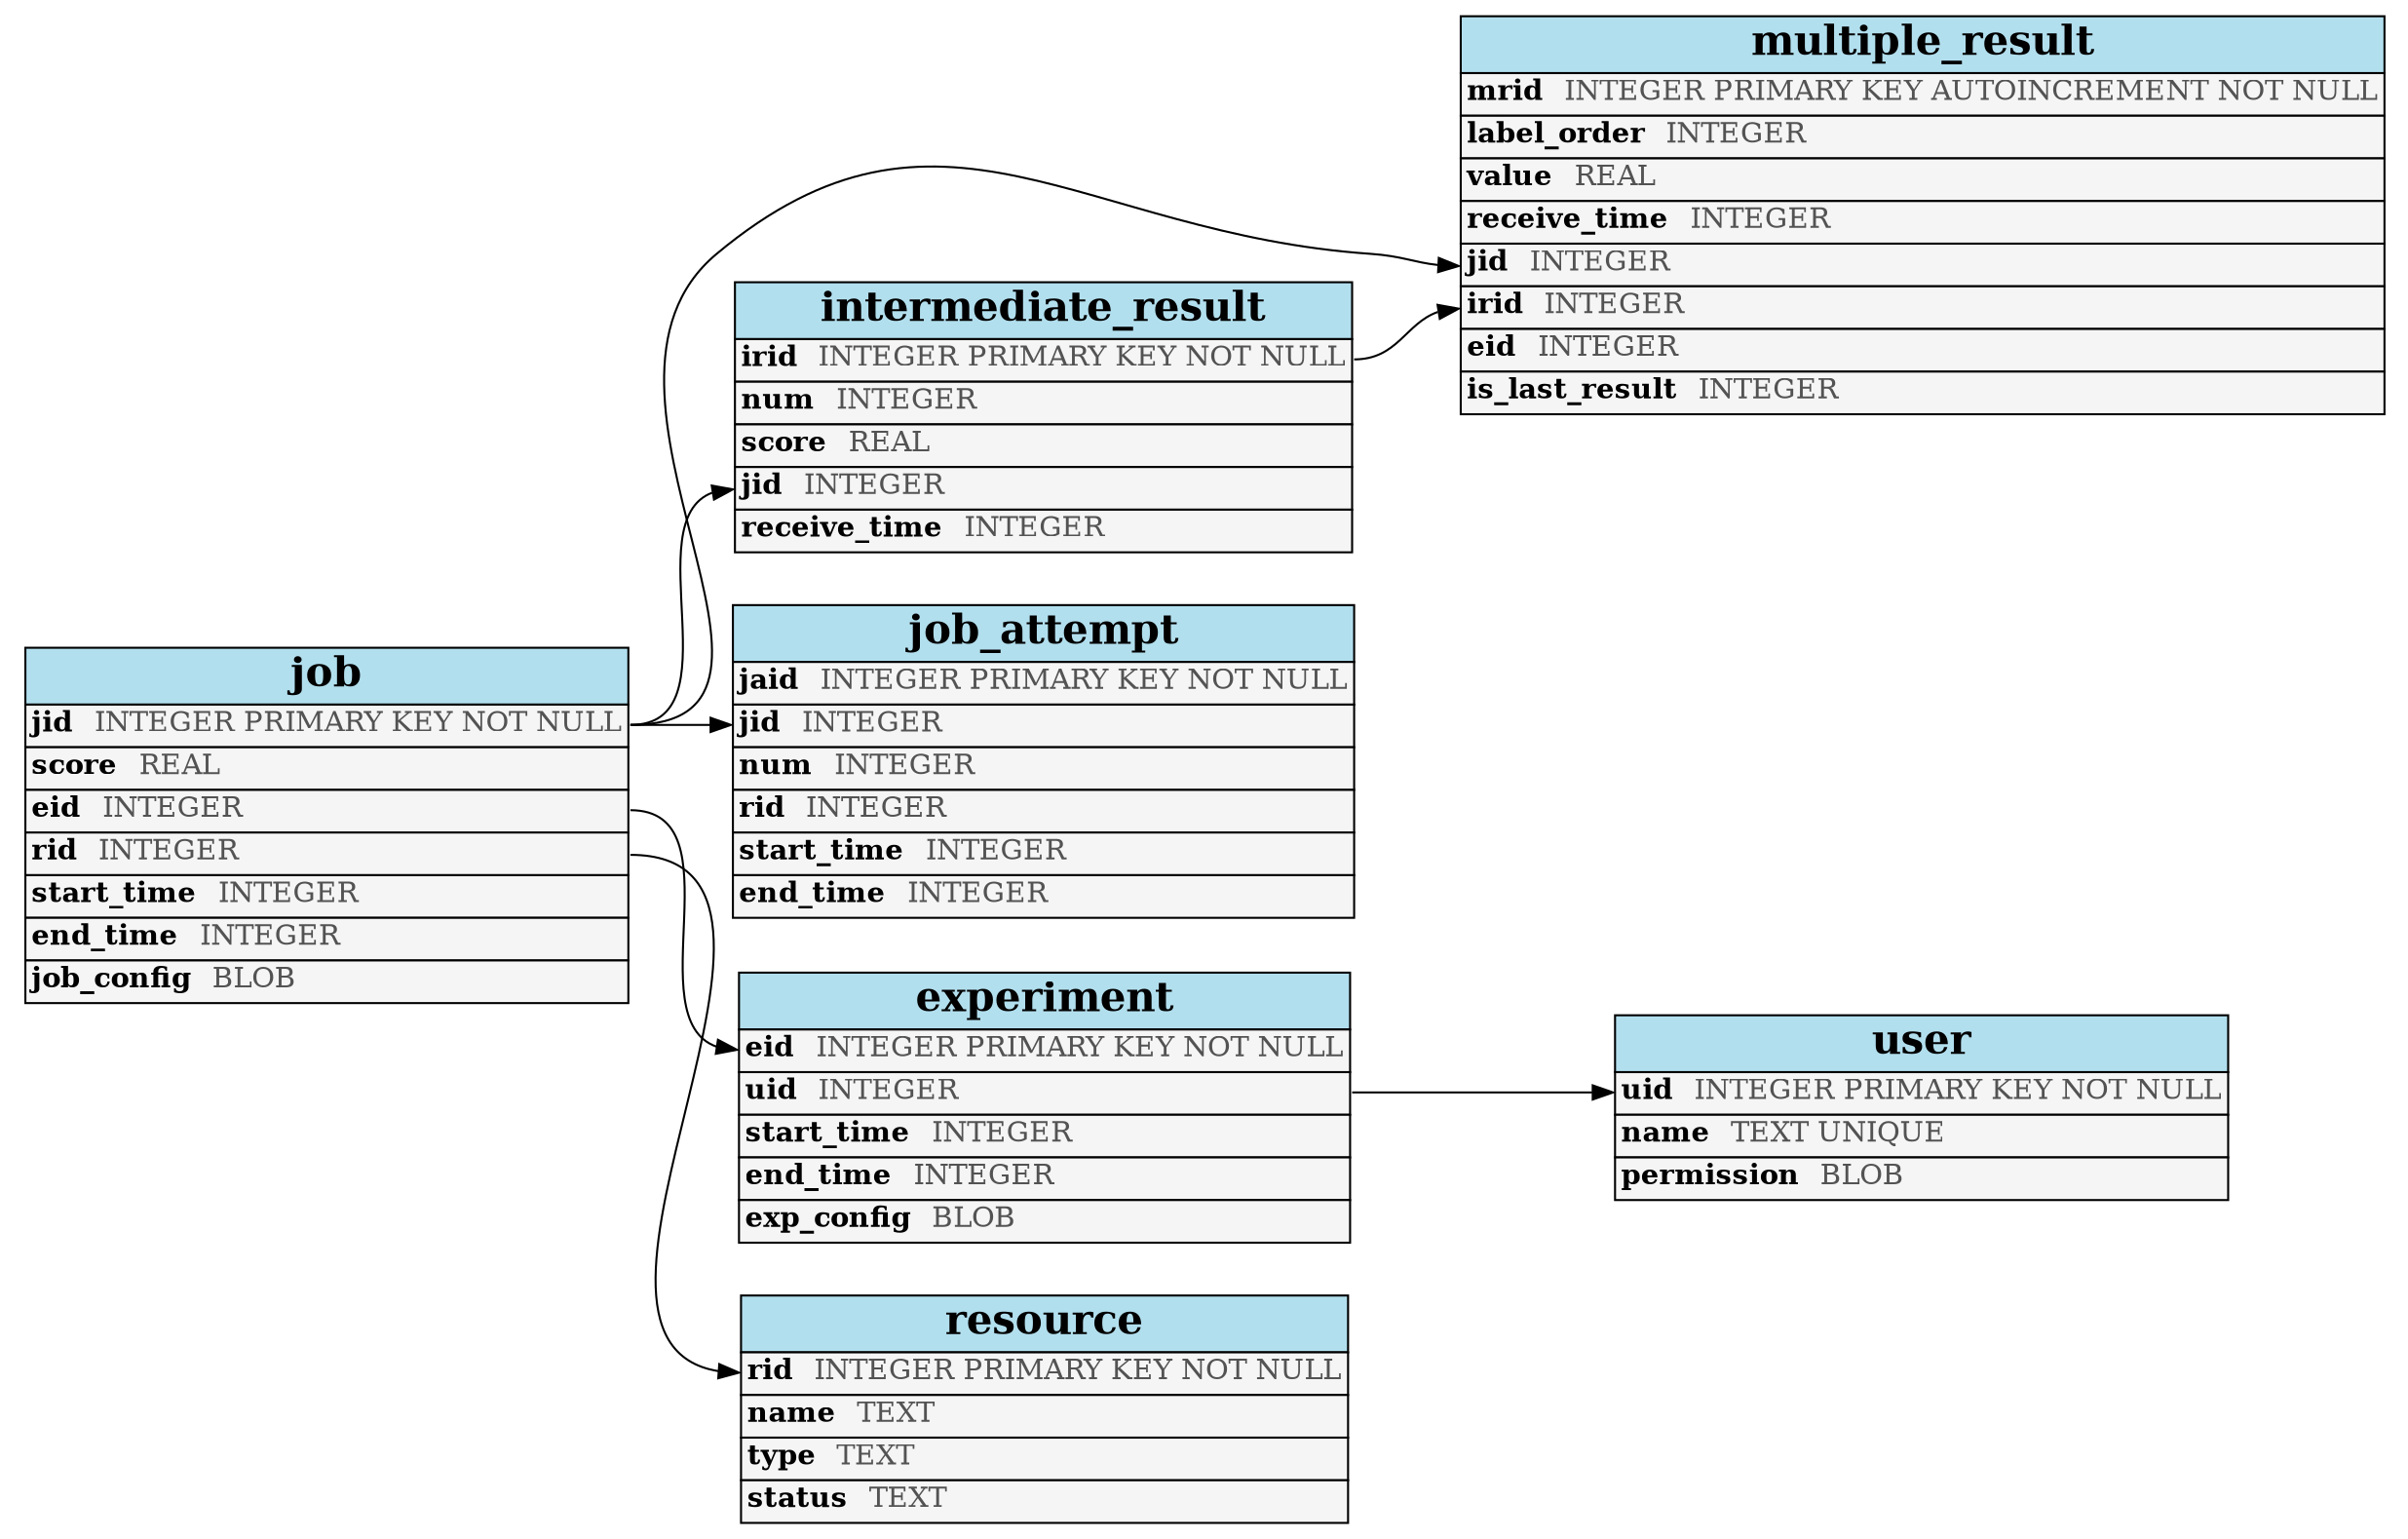 /*
 * Graphviz of '<_io.TextIOWrapper name='<stdin>' mode='r' encoding='UTF-8'>', created 2018-08-14 18:52:17.684968
 * Generated from https://github.com/rm-hull/sql_graphviz
 */
digraph g { graph [ rankdir = "LR" ];

  "user" [
    shape=none
    label=<
      <table border="0" cellspacing="0" cellborder="1">
        <tr><td bgcolor="lightblue2"><font face="Times-bold" point-size="20">user</font></td></tr>
        <tr><td bgcolor="grey96" align="left" port="uid"><font face="Times-bold">uid</font>  <font color="#535353">INTEGER PRIMARY KEY NOT NULL</font></td></tr>
        <tr><td bgcolor="grey96" align="left" port="name"><font face="Times-bold">name</font>  <font color="#535353">TEXT UNIQUE</font></td></tr>
        <tr><td bgcolor="grey96" align="left" port="permission"><font face="Times-bold">permission</font>  <font color="#535353">BLOB</font></td></tr>
      </table>
    >];

  "resource" [
    shape=none
    label=<
      <table border="0" cellspacing="0" cellborder="1">
        <tr><td bgcolor="lightblue2"><font face="Times-bold" point-size="20">resource</font></td></tr>
        <tr><td bgcolor="grey96" align="left" port="rid"><font face="Times-bold">rid</font>  <font color="#535353">INTEGER PRIMARY KEY NOT NULL</font></td></tr>
        <tr><td bgcolor="grey96" align="left" port="name"><font face="Times-bold">name</font>  <font color="#535353">TEXT</font></td></tr>
        <tr><td bgcolor="grey96" align="left" port="type"><font face="Times-bold">type</font>  <font color="#535353">TEXT</font></td></tr>
        <tr><td bgcolor="grey96" align="left" port="status"><font face="Times-bold">status</font>  <font color="#535353">TEXT</font></td></tr>
      </table>
    >];

  "experiment" [
    shape=none
    label=<
      <table border="0" cellspacing="0" cellborder="1">
        <tr><td bgcolor="lightblue2"><font face="Times-bold" point-size="20">experiment</font></td></tr>
        <tr><td bgcolor="grey96" align="left" port="eid"><font face="Times-bold">eid</font>  <font color="#535353">INTEGER PRIMARY KEY NOT NULL</font></td></tr>
        <tr><td bgcolor="grey96" align="left" port="uid"><font face="Times-bold">uid</font>  <font color="#535353">INTEGER</font></td></tr>
        <tr><td bgcolor="grey96" align="left" port="start_time"><font face="Times-bold">start_time</font>  <font color="#535353">INTEGER</font></td></tr>
        <tr><td bgcolor="grey96" align="left" port="end_time"><font face="Times-bold">end_time</font>  <font color="#535353">INTEGER</font></td></tr>
        <tr><td bgcolor="grey96" align="left" port="exp_config"><font face="Times-bold">exp_config</font>  <font color="#535353">BLOB</font></td></tr>
      </table>
    >];

  "job" [
    shape=none
    label=<
      <table border="0" cellspacing="0" cellborder="1">
        <tr><td bgcolor="lightblue2"><font face="Times-bold" point-size="20">job</font></td></tr>
        <tr><td bgcolor="grey96" align="left" port="jid"><font face="Times-bold">jid</font>  <font color="#535353">INTEGER PRIMARY KEY NOT NULL</font></td></tr>
        <tr><td bgcolor="grey96" align="left" port="score"><font face="Times-bold">score</font>  <font color="#535353">REAL</font></td></tr>
        <tr><td bgcolor="grey96" align="left" port="eid"><font face="Times-bold">eid</font>  <font color="#535353">INTEGER</font></td></tr>
        <tr><td bgcolor="grey96" align="left" port="rid"><font face="Times-bold">rid</font>  <font color="#535353">INTEGER</font></td></tr>
        <tr><td bgcolor="grey96" align="left" port="start_time"><font face="Times-bold">start_time</font>  <font color="#535353">INTEGER</font></td></tr>
        <tr><td bgcolor="grey96" align="left" port="end_time"><font face="Times-bold">end_time</font>  <font color="#535353">INTEGER</font></td></tr>
        <tr><td bgcolor="grey96" align="left" port="job_config"><font face="Times-bold">job_config</font>  <font color="#535353">BLOB</font></td></tr>
      </table>
    >];

  "job_attempt" [
    shape=none
    label=<
      <table border="0" cellspacing="0" cellborder="1">
        <tr><td bgcolor="lightblue2"><font face="Times-bold" point-size="20">job_attempt</font></td></tr>
        <tr><td bgcolor="grey96" align="left" port="jaid"><font face="Times-bold">jaid</font>  <font color="#535353">INTEGER PRIMARY KEY NOT NULL</font></td></tr>
        <tr><td bgcolor="grey96" align="left" port="jid"><font face="Times-bold">jid</font>  <font color="#535353">INTEGER</font></td></tr>
        <tr><td bgcolor="grey96" align="left" port="num"><font face="Times-bold">num</font>  <font color="#535353">INTEGER</font></td></tr>
        <tr><td bgcolor="grey96" align="left" port="rid"><font face="Times-bold">rid</font>  <font color="#535353">INTEGER</font></td></tr>
        <tr><td bgcolor="grey96" align="left" port="start_time"><font face="Times-bold">start_time</font>  <font color="#535353">INTEGER</font></td></tr>
        <tr><td bgcolor="grey96" align="left" port="end_time"><font face="Times-bold">end_time</font>  <font color="#535353">INTEGER</font></td></tr>
      </table>
    >];

  "intermediate_result" [
    shape=none
    label=<
      <table border="0" cellspacing="0" cellborder="1">
        <tr><td bgcolor="lightblue2"><font face="Times-bold" point-size="20">intermediate_result</font></td></tr>
        <tr><td bgcolor="grey96" align="left" port="irid"><font face="Times-bold">irid</font>  <font color="#535353">INTEGER PRIMARY KEY NOT NULL</font></td></tr>
        <tr><td bgcolor="grey96" align="left" port="num"><font face="Times-bold">num</font>  <font color="#535353">INTEGER</font></td></tr>
        <tr><td bgcolor="grey96" align="left" port="score"><font face="Times-bold">score</font>  <font color="#535353">REAL</font></td></tr>
        <tr><td bgcolor="grey96" align="left" port="jid"><font face="Times-bold">jid</font>  <font color="#535353">INTEGER</font></td></tr>
        <tr><td bgcolor="grey96" align="left" port="receive_time"><font face="Times-bold">receive_time</font>  <font color="#535353">INTEGER</font></td></tr>
      </table>
    >];

  "multiple_result" [
    shape=none
    label=<
      <table border="0" cellspacing="0" cellborder="1">
        <tr><td bgcolor="lightblue2"><font face="Times-bold" point-size="20">multiple_result</font></td></tr>
        <tr><td bgcolor="grey96" align="left" port="mrid"><font face="Times-bold">mrid</font>  <font color="#535353">INTEGER PRIMARY KEY AUTOINCREMENT NOT NULL</font></td></tr>
        <tr><td bgcolor="grey96" align="left" port="label_order"><font face="Times-bold">label_order</font>  <font color="#535353">INTEGER</font></td></tr>
        <tr><td bgcolor="grey96" align="left" port="value"><font face="Times-bold">value</font>  <font color="#535353">REAL</font></td></tr>
        <tr><td bgcolor="grey96" align="left" port="receive_time"><font face="Times-bold">receive_time</font>  <font color="#535353">INTEGER</font></td></tr>
        <tr><td bgcolor="grey96" align="left" port="jid"><font face="Times-bold">jid</font>  <font color="#535353">INTEGER</font></td></tr>
        <tr><td bgcolor="grey96" align="left" port="irid"><font face="Times-bold">irid</font>  <font color="#535353">INTEGER</font></td></tr>
        <tr><td bgcolor="grey96" align="left" port="eid"><font face="Times-bold">eid</font>  <font color="#535353">INTEGER</font></td></tr>
        <tr><td bgcolor="grey96" align="left" port="is_last_result"><font face="Times-bold">is_last_result</font>  <font color="#535353">INTEGER</font></td></tr>
      </table>
    >];

  "experiment":uid -> "user":uid;
  "job":eid -> "experiment":eid;
  "job":rid -> "resource":rid; 
  "job":jid -> "job_attempt":jid;
  "job":jid -> "intermediate_result":jid;
  "job":jid -> "multiple_result":jid;
  "intermediate_result":irid -> "multiple_result":irid
}
